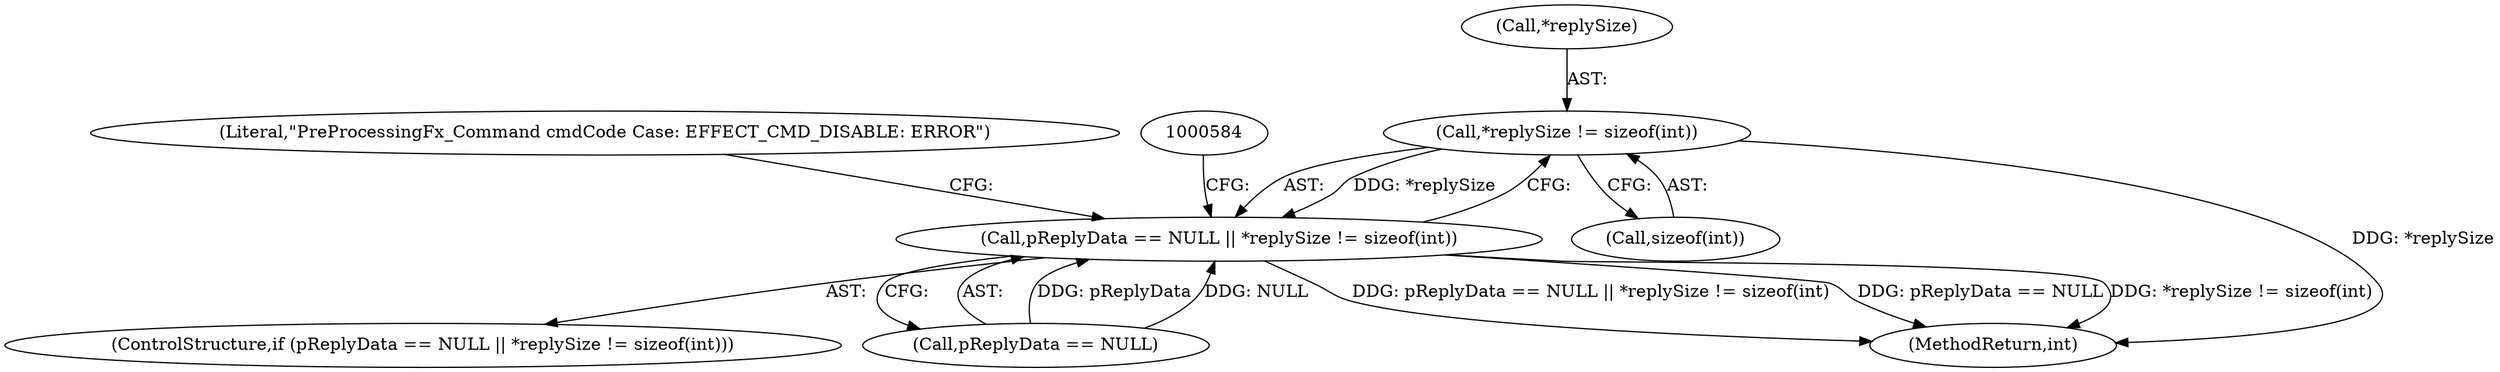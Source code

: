 digraph "0_Android_aeea52da00d210587fb3ed895de3d5f2e0264c88_9@API" {
"1000570" [label="(Call,*replySize != sizeof(int))"];
"1000566" [label="(Call,pReplyData == NULL || *replySize != sizeof(int))"];
"1000573" [label="(Call,sizeof(int))"];
"1000571" [label="(Call,*replySize)"];
"1000565" [label="(ControlStructure,if (pReplyData == NULL || *replySize != sizeof(int)))"];
"1000567" [label="(Call,pReplyData == NULL)"];
"1000566" [label="(Call,pReplyData == NULL || *replySize != sizeof(int))"];
"1000577" [label="(Literal,\"PreProcessingFx_Command cmdCode Case: EFFECT_CMD_DISABLE: ERROR\")"];
"1001295" [label="(MethodReturn,int)"];
"1000570" [label="(Call,*replySize != sizeof(int))"];
"1000570" -> "1000566"  [label="AST: "];
"1000570" -> "1000573"  [label="CFG: "];
"1000571" -> "1000570"  [label="AST: "];
"1000573" -> "1000570"  [label="AST: "];
"1000566" -> "1000570"  [label="CFG: "];
"1000570" -> "1001295"  [label="DDG: *replySize"];
"1000570" -> "1000566"  [label="DDG: *replySize"];
"1000566" -> "1000565"  [label="AST: "];
"1000566" -> "1000567"  [label="CFG: "];
"1000567" -> "1000566"  [label="AST: "];
"1000577" -> "1000566"  [label="CFG: "];
"1000584" -> "1000566"  [label="CFG: "];
"1000566" -> "1001295"  [label="DDG: pReplyData == NULL || *replySize != sizeof(int)"];
"1000566" -> "1001295"  [label="DDG: pReplyData == NULL"];
"1000566" -> "1001295"  [label="DDG: *replySize != sizeof(int)"];
"1000567" -> "1000566"  [label="DDG: pReplyData"];
"1000567" -> "1000566"  [label="DDG: NULL"];
}
